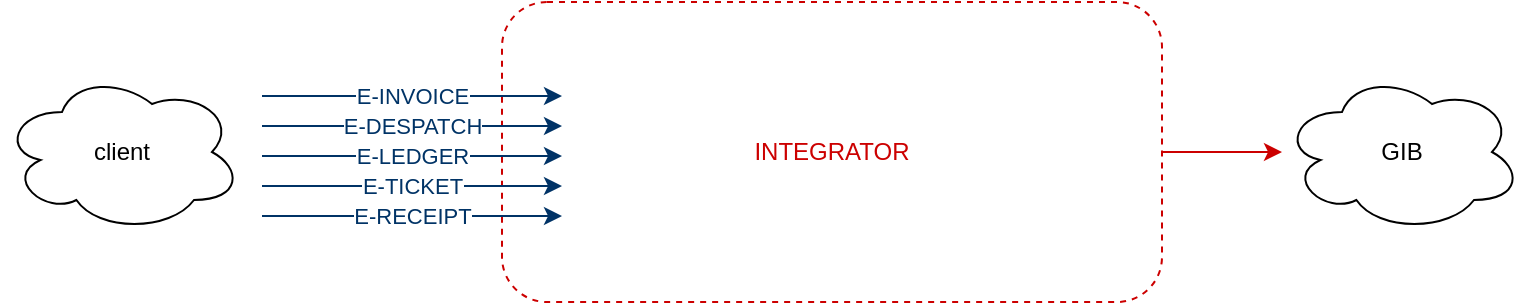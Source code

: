 <mxfile version="14.8.1" type="device"><diagram id="ovQWQ_R6SvOqczIPBeNC" name="Page-1"><mxGraphModel dx="1209" dy="592" grid="1" gridSize="10" guides="1" tooltips="1" connect="1" arrows="1" fold="1" page="1" pageScale="1" pageWidth="850" pageHeight="1100" math="0" shadow="0"><root><mxCell id="0"/><mxCell id="1" parent="0"/><mxCell id="1x0EWZc2kMVjrc5dTCrJ-1" value="client" style="ellipse;shape=cloud;whiteSpace=wrap;html=1;" parent="1" vertex="1"><mxGeometry x="70" y="190" width="120" height="80" as="geometry"/></mxCell><mxCell id="1x0EWZc2kMVjrc5dTCrJ-2" value="GIB" style="ellipse;shape=cloud;whiteSpace=wrap;html=1;" parent="1" vertex="1"><mxGeometry x="710" y="190" width="120" height="80" as="geometry"/></mxCell><mxCell id="1x0EWZc2kMVjrc5dTCrJ-13" value="" style="edgeStyle=orthogonalEdgeStyle;rounded=0;orthogonalLoop=1;jettySize=auto;html=1;fontColor=#CC0000;strokeColor=#CC0000;" parent="1" source="1x0EWZc2kMVjrc5dTCrJ-12" target="1x0EWZc2kMVjrc5dTCrJ-2" edge="1"><mxGeometry relative="1" as="geometry"/></mxCell><mxCell id="1x0EWZc2kMVjrc5dTCrJ-12" value="INTEGRATOR" style="rounded=1;whiteSpace=wrap;html=1;dashed=1;strokeColor=#CC0000;fontColor=#CC0000;" parent="1" vertex="1"><mxGeometry x="320" y="155" width="330" height="150" as="geometry"/></mxCell><mxCell id="1x0EWZc2kMVjrc5dTCrJ-3" value="" style="endArrow=classic;html=1;fontColor=#003366;strokeColor=#003366;" parent="1" edge="1"><mxGeometry relative="1" as="geometry"><mxPoint x="200" y="262" as="sourcePoint"/><mxPoint x="350" y="262" as="targetPoint"/></mxGeometry></mxCell><mxCell id="1x0EWZc2kMVjrc5dTCrJ-4" value="E-RECEIPT" style="edgeLabel;resizable=0;html=1;align=center;verticalAlign=middle;fontColor=#003366;" parent="1x0EWZc2kMVjrc5dTCrJ-3" connectable="0" vertex="1"><mxGeometry relative="1" as="geometry"/></mxCell><mxCell id="1x0EWZc2kMVjrc5dTCrJ-14" value="e" style="endArrow=classic;html=1;fontColor=#003366;strokeColor=#003366;" parent="1" edge="1"><mxGeometry relative="1" as="geometry"><mxPoint x="200" y="247" as="sourcePoint"/><mxPoint x="350" y="247" as="targetPoint"/></mxGeometry></mxCell><mxCell id="1x0EWZc2kMVjrc5dTCrJ-15" value="E-TICKET" style="edgeLabel;resizable=0;html=1;align=center;verticalAlign=middle;fontColor=#003366;" parent="1x0EWZc2kMVjrc5dTCrJ-14" connectable="0" vertex="1"><mxGeometry relative="1" as="geometry"/></mxCell><mxCell id="99DLCSPt3GLRm7q6Z7lX-3" value="E" style="endArrow=classic;html=1;fontColor=#003366;strokeColor=#003366;" edge="1" parent="1"><mxGeometry relative="1" as="geometry"><mxPoint x="200" y="232" as="sourcePoint"/><mxPoint x="350" y="232" as="targetPoint"/></mxGeometry></mxCell><mxCell id="99DLCSPt3GLRm7q6Z7lX-4" value="E-LEDGER" style="edgeLabel;resizable=0;html=1;align=center;verticalAlign=middle;fontColor=#003366;" connectable="0" vertex="1" parent="99DLCSPt3GLRm7q6Z7lX-3"><mxGeometry relative="1" as="geometry"/></mxCell><mxCell id="99DLCSPt3GLRm7q6Z7lX-5" value="" style="endArrow=classic;html=1;fontColor=#003366;strokeColor=#003366;" edge="1" parent="1"><mxGeometry relative="1" as="geometry"><mxPoint x="200" y="202" as="sourcePoint"/><mxPoint x="350" y="202" as="targetPoint"/></mxGeometry></mxCell><mxCell id="99DLCSPt3GLRm7q6Z7lX-6" value="&lt;div&gt;E-INVOICE&lt;/div&gt;" style="edgeLabel;resizable=0;html=1;align=center;verticalAlign=middle;fontColor=#003366;" connectable="0" vertex="1" parent="99DLCSPt3GLRm7q6Z7lX-5"><mxGeometry relative="1" as="geometry"/></mxCell><mxCell id="99DLCSPt3GLRm7q6Z7lX-7" value="" style="endArrow=classic;html=1;fontColor=#003366;strokeColor=#003366;" edge="1" parent="1"><mxGeometry relative="1" as="geometry"><mxPoint x="200" y="217" as="sourcePoint"/><mxPoint x="350" y="217" as="targetPoint"/></mxGeometry></mxCell><mxCell id="99DLCSPt3GLRm7q6Z7lX-8" value="E-DESPATCH" style="edgeLabel;resizable=0;html=1;align=center;verticalAlign=middle;fontColor=#003366;" connectable="0" vertex="1" parent="99DLCSPt3GLRm7q6Z7lX-7"><mxGeometry relative="1" as="geometry"/></mxCell></root></mxGraphModel></diagram></mxfile>